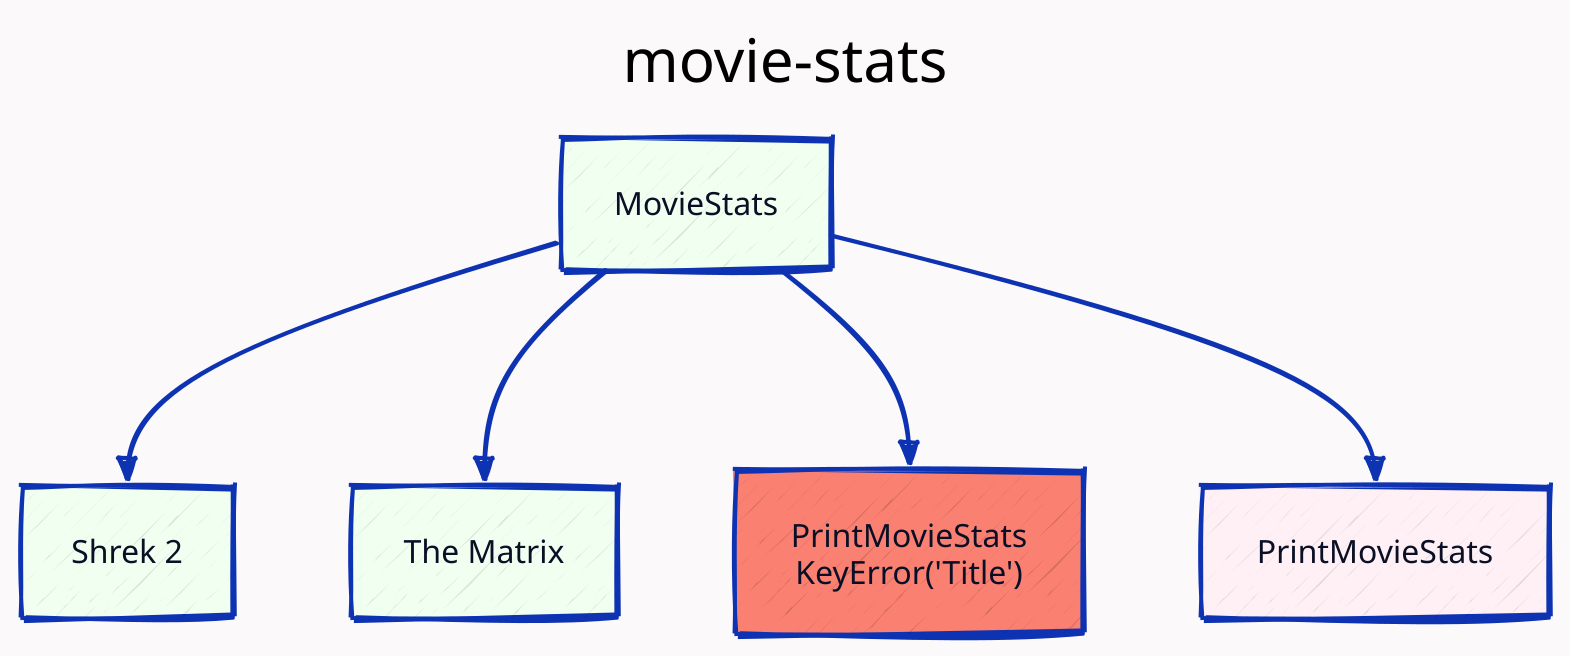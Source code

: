 vars: {
  d2-config: {
    layout-engine: dagre
    theme-id: 102
    sketch: true
    pad: 10
  }
}

style.fill: "#fcf9fa"
direction: down

title: {
  label: movie-stats
  near: top-center
  shape: text
  style.font-size: 30
  style.font-color: "black"
}
01916b1f-524b-7e2c-ef0e-ff006e44508c: {
  label: "Shrek 2"
  style.fill: HoneyDew
}
01916b1f-4769-73e9-886e-ae0b1dd3ae3d -> 01916b1f-524b-7e2c-ef0e-ff006e44508c
01916b1f-524b-2e44-9bdf-b7d9c38d736c: {
  label: "The Matrix"
  style.fill: HoneyDew
}
01916b1f-4769-73e9-886e-ae0b1dd3ae3d -> 01916b1f-524b-2e44-9bdf-b7d9c38d736c
01916b1f-4769-73e9-886e-ae0b1dd3ae3d: {
  label: "MovieStats"
  style.fill: HoneyDew
}
01916b1f-524b-8be2-ee23-e0a93a4c2a3a: {
  label: "PrintMovieStats\nKeyError('Title')"
  style.fill: Salmon
}
01916b1f-4769-73e9-886e-ae0b1dd3ae3d -> 01916b1f-524b-8be2-ee23-e0a93a4c2a3a
01916b1f-524b-b87f-9ee3-6d4676efee9d: {
  label: "PrintMovieStats"
  style.fill: LavenderBlush
}
01916b1f-4769-73e9-886e-ae0b1dd3ae3d -> 01916b1f-524b-b87f-9ee3-6d4676efee9d
